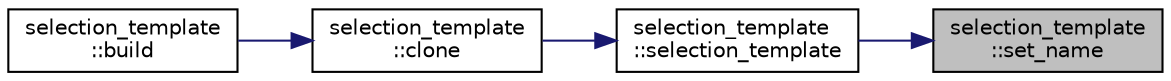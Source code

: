 digraph "selection_template::set_name"
{
 // INTERACTIVE_SVG=YES
 // LATEX_PDF_SIZE
  edge [fontname="Helvetica",fontsize="10",labelfontname="Helvetica",labelfontsize="10"];
  node [fontname="Helvetica",fontsize="10",shape=record];
  rankdir="RL";
  Node1 [label="selection_template\l::set_name",height=0.2,width=0.4,color="black", fillcolor="grey75", style="filled", fontcolor="black",tooltip=" "];
  Node1 -> Node2 [dir="back",color="midnightblue",fontsize="10",style="solid",fontname="Helvetica"];
  Node2 [label="selection_template\l::selection_template",height=0.2,width=0.4,color="black", fillcolor="white", style="filled",URL="$classselection__template.html#a4562a7ab32d93b5f2ca8a232a244041c",tooltip=" "];
  Node2 -> Node3 [dir="back",color="midnightblue",fontsize="10",style="solid",fontname="Helvetica"];
  Node3 [label="selection_template\l::clone",height=0.2,width=0.4,color="black", fillcolor="white", style="filled",URL="$classselection__template.html#a094ce1eb2b6463f88a8ad5f7dfd8e4b6",tooltip=" "];
  Node3 -> Node4 [dir="back",color="midnightblue",fontsize="10",style="solid",fontname="Helvetica"];
  Node4 [label="selection_template\l::build",height=0.2,width=0.4,color="black", fillcolor="white", style="filled",URL="$classselection__template.html#ae24cee9f302d7509a7009daea0bf0616",tooltip=" "];
}
